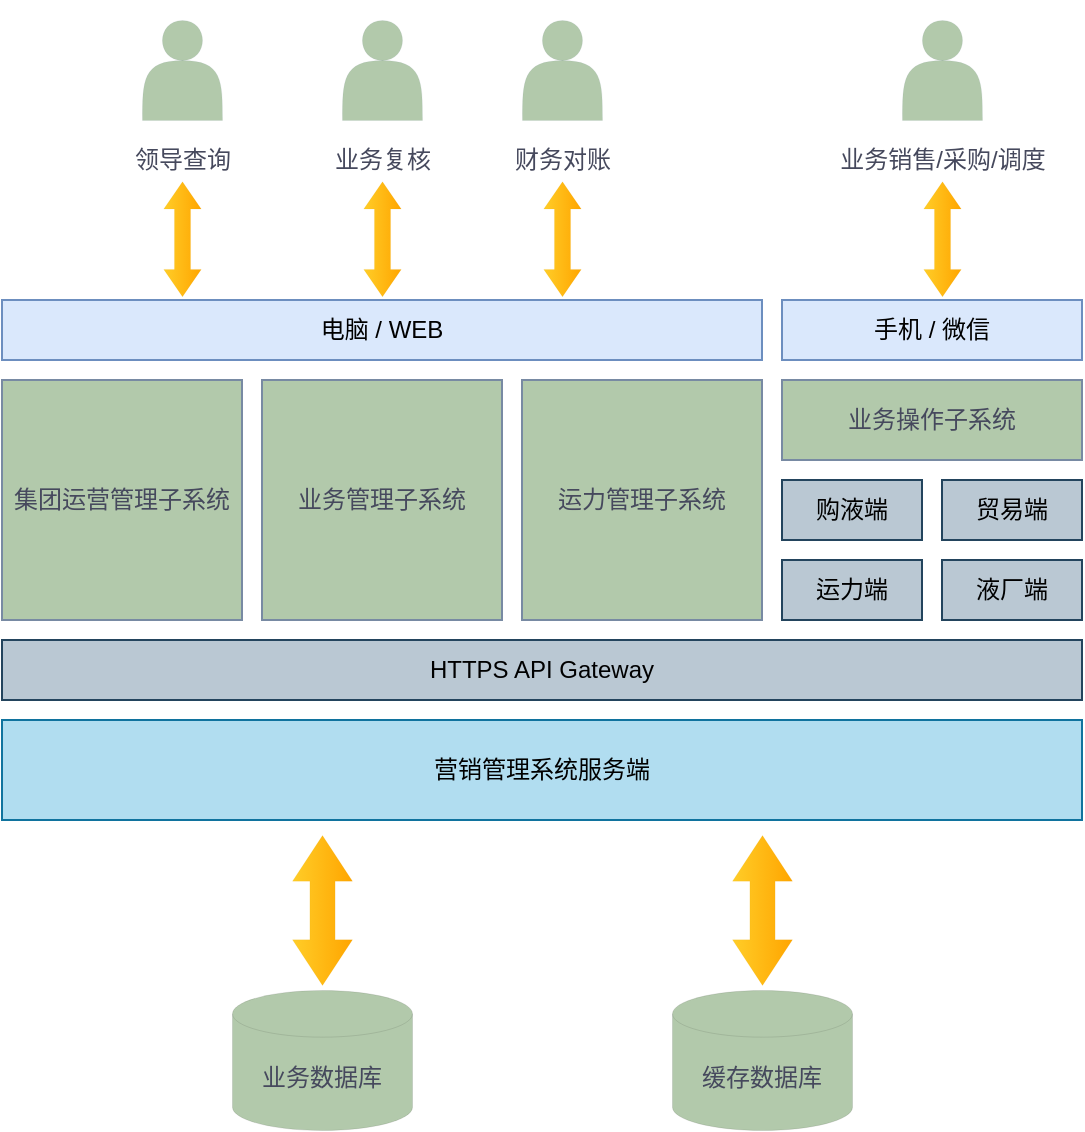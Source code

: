 <mxfile version="16.1.0" type="github">
  <diagram id="x0EZh-DOJBQfG6QSc-WA" name="Page-1">
    <mxGraphModel dx="988" dy="643" grid="1" gridSize="10" guides="1" tooltips="1" connect="1" arrows="1" fold="1" page="1" pageScale="1" pageWidth="827" pageHeight="1169" math="0" shadow="0">
      <root>
        <mxCell id="0" />
        <mxCell id="1" parent="0" />
        <mxCell id="-MnHde-2bp_Zg5yJfrEA-1" value="业务管理子系统" style="rounded=0;whiteSpace=wrap;html=1;fillColor=#B2C9AB;strokeColor=#788AA3;fontColor=#46495D;" vertex="1" parent="1">
          <mxGeometry x="250" y="250" width="120" height="120" as="geometry" />
        </mxCell>
        <mxCell id="-MnHde-2bp_Zg5yJfrEA-2" value="集团运营管理子系统" style="rounded=0;whiteSpace=wrap;html=1;fillColor=#B2C9AB;strokeColor=#788AA3;fontColor=#46495D;" vertex="1" parent="1">
          <mxGeometry x="120" y="250" width="120" height="120" as="geometry" />
        </mxCell>
        <mxCell id="-MnHde-2bp_Zg5yJfrEA-3" value="运力管理子系统" style="rounded=0;whiteSpace=wrap;html=1;fillColor=#B2C9AB;strokeColor=#788AA3;fontColor=#46495D;" vertex="1" parent="1">
          <mxGeometry x="380" y="250" width="120" height="120" as="geometry" />
        </mxCell>
        <mxCell id="-MnHde-2bp_Zg5yJfrEA-4" value="业务操作子系统" style="rounded=0;whiteSpace=wrap;html=1;fillColor=#B2C9AB;strokeColor=#788AA3;fontColor=#46495D;" vertex="1" parent="1">
          <mxGeometry x="510" y="250" width="150" height="40" as="geometry" />
        </mxCell>
        <mxCell id="-MnHde-2bp_Zg5yJfrEA-5" value="购液端" style="rounded=0;whiteSpace=wrap;html=1;fillColor=#bac8d3;strokeColor=#23445d;labelBorderColor=none;labelBackgroundColor=none;horizontal=1;" vertex="1" parent="1">
          <mxGeometry x="510" y="300" width="70" height="30" as="geometry" />
        </mxCell>
        <mxCell id="-MnHde-2bp_Zg5yJfrEA-6" value="贸易端" style="rounded=0;whiteSpace=wrap;html=1;fillColor=#bac8d3;strokeColor=#23445d;labelBorderColor=none;labelBackgroundColor=none;horizontal=1;" vertex="1" parent="1">
          <mxGeometry x="590" y="300" width="70" height="30" as="geometry" />
        </mxCell>
        <mxCell id="-MnHde-2bp_Zg5yJfrEA-7" value="运力端" style="rounded=0;whiteSpace=wrap;html=1;fillColor=#bac8d3;strokeColor=#23445d;labelBorderColor=none;labelBackgroundColor=none;horizontal=1;" vertex="1" parent="1">
          <mxGeometry x="510" y="340" width="70" height="30" as="geometry" />
        </mxCell>
        <mxCell id="-MnHde-2bp_Zg5yJfrEA-9" value="营销管理系统服务端" style="rounded=0;whiteSpace=wrap;html=1;fillColor=#b1ddf0;strokeColor=#10739e;" vertex="1" parent="1">
          <mxGeometry x="120" y="420" width="540" height="50" as="geometry" />
        </mxCell>
        <mxCell id="-MnHde-2bp_Zg5yJfrEA-11" value="手机 / 微信" style="rounded=0;whiteSpace=wrap;html=1;fillColor=#dae8fc;strokeColor=#6c8ebf;labelBorderColor=none;labelBackgroundColor=none;horizontal=1;" vertex="1" parent="1">
          <mxGeometry x="510" y="210" width="150" height="30" as="geometry" />
        </mxCell>
        <mxCell id="-MnHde-2bp_Zg5yJfrEA-12" value="电脑 / WEB" style="rounded=0;whiteSpace=wrap;html=1;fillColor=#dae8fc;strokeColor=#6c8ebf;labelBorderColor=none;labelBackgroundColor=none;horizontal=1;" vertex="1" parent="1">
          <mxGeometry x="120" y="210" width="380" height="30" as="geometry" />
        </mxCell>
        <mxCell id="-MnHde-2bp_Zg5yJfrEA-13" value="HTTPS API Gateway" style="rounded=0;whiteSpace=wrap;html=1;fillColor=#bac8d3;strokeColor=#23445d;labelBorderColor=none;labelBackgroundColor=none;horizontal=1;" vertex="1" parent="1">
          <mxGeometry x="120" y="380" width="540" height="30" as="geometry" />
        </mxCell>
        <mxCell id="-MnHde-2bp_Zg5yJfrEA-16" value="业务数据库" style="strokeWidth=0;html=1;shape=mxgraph.flowchart.database;whiteSpace=wrap;rounded=0;sketch=0;fontColor=#46495D;fillColor=#B2C9AB;spacing=1;spacingTop=18;" vertex="1" parent="1">
          <mxGeometry x="235" y="555" width="90" height="70" as="geometry" />
        </mxCell>
        <mxCell id="-MnHde-2bp_Zg5yJfrEA-17" value="缓存数据库" style="strokeWidth=0;html=1;shape=mxgraph.flowchart.database;whiteSpace=wrap;rounded=0;sketch=0;fontColor=#46495D;fillColor=#B2C9AB;spacing=2;spacingTop=18;" vertex="1" parent="1">
          <mxGeometry x="455" y="555" width="90" height="70" as="geometry" />
        </mxCell>
        <mxCell id="-MnHde-2bp_Zg5yJfrEA-18" value="" style="html=1;shadow=0;dashed=0;align=center;verticalAlign=middle;shape=mxgraph.arrows2.twoWayArrow;dy=0.58;dx=22.83;rounded=0;sketch=0;strokeColor=#d79b00;strokeWidth=0;fillColor=#ffcd28;rotation=-90;gradientColor=#ffa500;" vertex="1" parent="1">
          <mxGeometry x="242.5" y="500" width="75" height="30" as="geometry" />
        </mxCell>
        <mxCell id="-MnHde-2bp_Zg5yJfrEA-20" value="" style="html=1;shadow=0;dashed=0;align=center;verticalAlign=middle;shape=mxgraph.arrows2.twoWayArrow;dy=0.58;dx=22.83;rounded=0;sketch=0;strokeColor=#d79b00;strokeWidth=0;fillColor=#ffcd28;rotation=-90;gradientColor=#ffa500;" vertex="1" parent="1">
          <mxGeometry x="462.5" y="500" width="75" height="30" as="geometry" />
        </mxCell>
        <mxCell id="-MnHde-2bp_Zg5yJfrEA-23" value="" style="group" vertex="1" connectable="0" parent="1">
          <mxGeometry x="260" y="60" width="100" height="100" as="geometry" />
        </mxCell>
        <mxCell id="-MnHde-2bp_Zg5yJfrEA-21" value="" style="shape=actor;whiteSpace=wrap;html=1;rounded=0;sketch=0;fontColor=#46495D;strokeColor=#788AA3;strokeWidth=0;fillColor=#B2C9AB;" vertex="1" parent="-MnHde-2bp_Zg5yJfrEA-23">
          <mxGeometry x="30" y="10" width="40" height="50" as="geometry" />
        </mxCell>
        <mxCell id="-MnHde-2bp_Zg5yJfrEA-22" value="业务复核" style="text;strokeColor=none;fillColor=none;html=1;fontSize=12;fontStyle=0;verticalAlign=middle;align=center;rounded=0;sketch=0;fontColor=#46495D;" vertex="1" parent="-MnHde-2bp_Zg5yJfrEA-23">
          <mxGeometry y="60" width="100" height="40" as="geometry" />
        </mxCell>
        <mxCell id="-MnHde-2bp_Zg5yJfrEA-24" value="" style="group" vertex="1" connectable="0" parent="1">
          <mxGeometry x="350" y="60" width="100" height="100" as="geometry" />
        </mxCell>
        <mxCell id="-MnHde-2bp_Zg5yJfrEA-25" value="" style="shape=actor;whiteSpace=wrap;html=1;rounded=0;sketch=0;fontColor=#46495D;strokeColor=#788AA3;strokeWidth=0;fillColor=#B2C9AB;" vertex="1" parent="-MnHde-2bp_Zg5yJfrEA-24">
          <mxGeometry x="30" y="10" width="40" height="50" as="geometry" />
        </mxCell>
        <mxCell id="-MnHde-2bp_Zg5yJfrEA-26" value="财务对账" style="text;strokeColor=none;fillColor=none;html=1;fontSize=12;fontStyle=0;verticalAlign=middle;align=center;rounded=0;sketch=0;fontColor=#46495D;" vertex="1" parent="-MnHde-2bp_Zg5yJfrEA-24">
          <mxGeometry y="60" width="100" height="40" as="geometry" />
        </mxCell>
        <mxCell id="-MnHde-2bp_Zg5yJfrEA-27" value="" style="group" vertex="1" connectable="0" parent="1">
          <mxGeometry x="540" y="60" width="100" height="100" as="geometry" />
        </mxCell>
        <mxCell id="-MnHde-2bp_Zg5yJfrEA-28" value="" style="shape=actor;whiteSpace=wrap;html=1;rounded=0;sketch=0;fontColor=#46495D;strokeColor=#788AA3;strokeWidth=0;fillColor=#B2C9AB;" vertex="1" parent="-MnHde-2bp_Zg5yJfrEA-27">
          <mxGeometry x="30" y="10" width="40" height="50" as="geometry" />
        </mxCell>
        <mxCell id="-MnHde-2bp_Zg5yJfrEA-29" value="业务销售/采购/调度" style="text;strokeColor=none;fillColor=none;html=1;fontSize=12;fontStyle=0;verticalAlign=middle;align=center;rounded=0;sketch=0;fontColor=#46495D;" vertex="1" parent="-MnHde-2bp_Zg5yJfrEA-27">
          <mxGeometry y="60" width="100" height="40" as="geometry" />
        </mxCell>
        <mxCell id="-MnHde-2bp_Zg5yJfrEA-30" value="" style="group" vertex="1" connectable="0" parent="1">
          <mxGeometry x="160" y="60" width="100" height="100" as="geometry" />
        </mxCell>
        <mxCell id="-MnHde-2bp_Zg5yJfrEA-31" value="" style="shape=actor;whiteSpace=wrap;html=1;rounded=0;sketch=0;fontColor=#46495D;strokeColor=#788AA3;strokeWidth=0;fillColor=#B2C9AB;" vertex="1" parent="-MnHde-2bp_Zg5yJfrEA-30">
          <mxGeometry x="30" y="10" width="40" height="50" as="geometry" />
        </mxCell>
        <mxCell id="-MnHde-2bp_Zg5yJfrEA-32" value="领导查询" style="text;strokeColor=none;fillColor=none;html=1;fontSize=12;fontStyle=0;verticalAlign=middle;align=center;rounded=0;sketch=0;fontColor=#46495D;" vertex="1" parent="-MnHde-2bp_Zg5yJfrEA-30">
          <mxGeometry y="60" width="100" height="40" as="geometry" />
        </mxCell>
        <mxCell id="-MnHde-2bp_Zg5yJfrEA-33" value="" style="html=1;shadow=0;dashed=0;align=center;verticalAlign=middle;shape=mxgraph.arrows2.twoWayArrow;dy=0.57;dx=13.67;rounded=0;sketch=0;strokeColor=#d79b00;strokeWidth=0;fillColor=#ffcd28;rotation=-90;gradientColor=#ffa500;" vertex="1" parent="1">
          <mxGeometry x="181.25" y="170" width="57.5" height="18.75" as="geometry" />
        </mxCell>
        <mxCell id="-MnHde-2bp_Zg5yJfrEA-34" value="" style="html=1;shadow=0;dashed=0;align=center;verticalAlign=middle;shape=mxgraph.arrows2.twoWayArrow;dy=0.57;dx=13.67;rounded=0;sketch=0;strokeColor=#d79b00;strokeWidth=0;fillColor=#ffcd28;rotation=-90;gradientColor=#ffa500;" vertex="1" parent="1">
          <mxGeometry x="281.25" y="170" width="57.5" height="18.75" as="geometry" />
        </mxCell>
        <mxCell id="-MnHde-2bp_Zg5yJfrEA-35" value="" style="html=1;shadow=0;dashed=0;align=center;verticalAlign=middle;shape=mxgraph.arrows2.twoWayArrow;dy=0.57;dx=13.67;rounded=0;sketch=0;strokeColor=#d79b00;strokeWidth=0;fillColor=#ffcd28;rotation=-90;gradientColor=#ffa500;" vertex="1" parent="1">
          <mxGeometry x="371.25" y="170" width="57.5" height="18.75" as="geometry" />
        </mxCell>
        <mxCell id="-MnHde-2bp_Zg5yJfrEA-36" value="" style="html=1;shadow=0;dashed=0;align=center;verticalAlign=middle;shape=mxgraph.arrows2.twoWayArrow;dy=0.57;dx=13.67;rounded=0;sketch=0;strokeColor=#d79b00;strokeWidth=0;fillColor=#ffcd28;rotation=-90;gradientColor=#ffa500;" vertex="1" parent="1">
          <mxGeometry x="561.25" y="170" width="57.5" height="18.75" as="geometry" />
        </mxCell>
        <mxCell id="-MnHde-2bp_Zg5yJfrEA-37" value="液厂端" style="rounded=0;whiteSpace=wrap;html=1;fillColor=#bac8d3;strokeColor=#23445d;labelBorderColor=none;labelBackgroundColor=none;horizontal=1;" vertex="1" parent="1">
          <mxGeometry x="590" y="340" width="70" height="30" as="geometry" />
        </mxCell>
      </root>
    </mxGraphModel>
  </diagram>
</mxfile>
